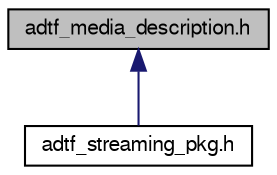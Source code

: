 digraph "adtf_media_description.h"
{
  edge [fontname="FreeSans",fontsize="10",labelfontname="FreeSans",labelfontsize="10"];
  node [fontname="FreeSans",fontsize="10",shape=record];
  Node1 [label="adtf_media_description.h",height=0.2,width=0.4,color="black", fillcolor="grey75", style="filled", fontcolor="black"];
  Node1 -> Node2 [dir="back",color="midnightblue",fontsize="10",style="solid",fontname="FreeSans"];
  Node2 [label="adtf_streaming_pkg.h",height=0.2,width=0.4,color="black", fillcolor="white", style="filled",URL="$adtf__streaming__pkg_8h.html",tooltip="ADTF Package header. "];
}
